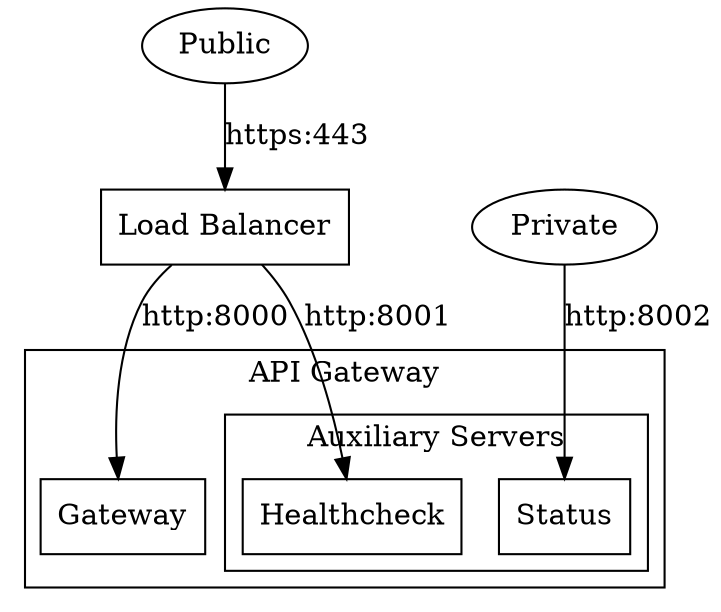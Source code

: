 digraph {

    public [label="Public"];
    lb [shape=box label="Load Balancer"];

    subgraph cluster_gw {
        label = "API Gateway";
        gw [shape=box label="Gateway"];
        subgraph cluster_aux {
            label = "Auxiliary Servers";
            health [shape=box label="Healthcheck"];
            status [shape=box label="Status"];
        }
    }

    private [label="Private" rank=max];

    public -> lb [label="https:443"];
    lb -> gw [label="http:8000"];
    lb -> health [label="http:8001"];
    private -> status [label="http:8002"];
}
